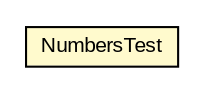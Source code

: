 #!/usr/local/bin/dot
#
# Class diagram 
# Generated by UMLGraph version R5_6 (http://www.umlgraph.org/)
#

digraph G {
	edge [fontname="arial",fontsize=10,labelfontname="arial",labelfontsize=10];
	node [fontname="arial",fontsize=10,shape=plaintext];
	nodesep=0.25;
	ranksep=0.5;
	// java8.numbers.NumbersTest
	c19075 [label=<<table title="java8.numbers.NumbersTest" border="0" cellborder="1" cellspacing="0" cellpadding="2" port="p" bgcolor="lemonChiffon" href="./NumbersTest.html">
		<tr><td><table border="0" cellspacing="0" cellpadding="1">
<tr><td align="center" balign="center"> NumbersTest </td></tr>
		</table></td></tr>
		</table>>, URL="./NumbersTest.html", fontname="arial", fontcolor="black", fontsize=10.0];
}

